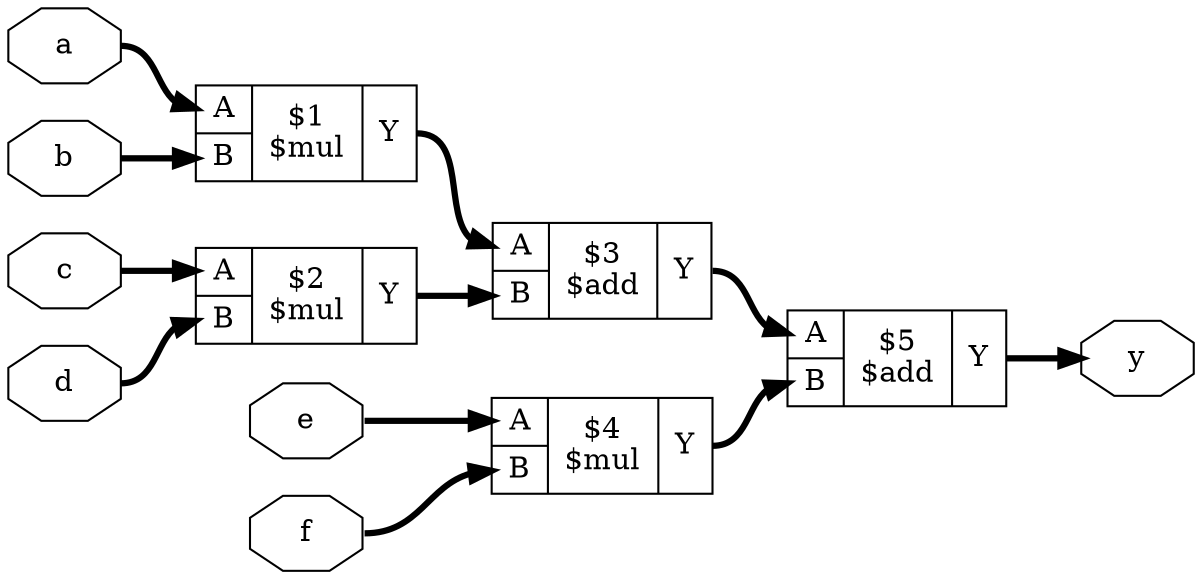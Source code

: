digraph "test1" {
rankdir="LR";
remincross=true;
n5 [ shape=octagon, label="a", color="black", fontcolor="black" ];
n6 [ shape=octagon, label="b", color="black", fontcolor="black" ];
n7 [ shape=octagon, label="c", color="black", fontcolor="black" ];
n8 [ shape=octagon, label="d", color="black", fontcolor="black" ];
n9 [ shape=octagon, label="e", color="black", fontcolor="black" ];
n10 [ shape=octagon, label="f", color="black", fontcolor="black" ];
n11 [ shape=octagon, label="y", color="black", fontcolor="black" ];
c15 [ shape=record, label="{{<p12> A|<p13> B}|$3\n$add|{<p14> Y}}" ];
c16 [ shape=record, label="{{<p12> A|<p13> B}|$5\n$add|{<p14> Y}}" ];
c17 [ shape=record, label="{{<p12> A|<p13> B}|$1\n$mul|{<p14> Y}}" ];
c18 [ shape=record, label="{{<p12> A|<p13> B}|$2\n$mul|{<p14> Y}}" ];
c19 [ shape=record, label="{{<p12> A|<p13> B}|$4\n$mul|{<p14> Y}}" ];
c15:p14:e -> c16:p12:w [color="black", style="setlinewidth(3)", label=""];
n10:e -> c19:p13:w [color="black", style="setlinewidth(3)", label=""];
c16:p14:e -> n11:w [color="black", style="setlinewidth(3)", label=""];
c17:p14:e -> c15:p12:w [color="black", style="setlinewidth(3)", label=""];
c18:p14:e -> c15:p13:w [color="black", style="setlinewidth(3)", label=""];
c19:p14:e -> c16:p13:w [color="black", style="setlinewidth(3)", label=""];
n5:e -> c17:p12:w [color="black", style="setlinewidth(3)", label=""];
n6:e -> c17:p13:w [color="black", style="setlinewidth(3)", label=""];
n7:e -> c18:p12:w [color="black", style="setlinewidth(3)", label=""];
n8:e -> c18:p13:w [color="black", style="setlinewidth(3)", label=""];
n9:e -> c19:p12:w [color="black", style="setlinewidth(3)", label=""];
}
